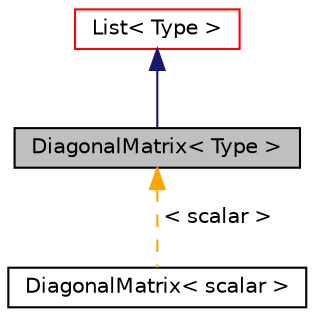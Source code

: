 digraph "DiagonalMatrix&lt; Type &gt;"
{
  bgcolor="transparent";
  edge [fontname="Helvetica",fontsize="10",labelfontname="Helvetica",labelfontsize="10"];
  node [fontname="Helvetica",fontsize="10",shape=record];
  Node0 [label="DiagonalMatrix\< Type \>",height=0.2,width=0.4,color="black", fillcolor="grey75", style="filled", fontcolor="black"];
  Node1 -> Node0 [dir="back",color="midnightblue",fontsize="10",style="solid",fontname="Helvetica"];
  Node1 [label="List\< Type \>",height=0.2,width=0.4,color="red",URL="$a26833.html"];
  Node0 -> Node6 [dir="back",color="orange",fontsize="10",style="dashed",label=" \< scalar \>" ,fontname="Helvetica"];
  Node6 [label="DiagonalMatrix\< scalar \>",height=0.2,width=0.4,color="black",URL="$a27893.html"];
}
